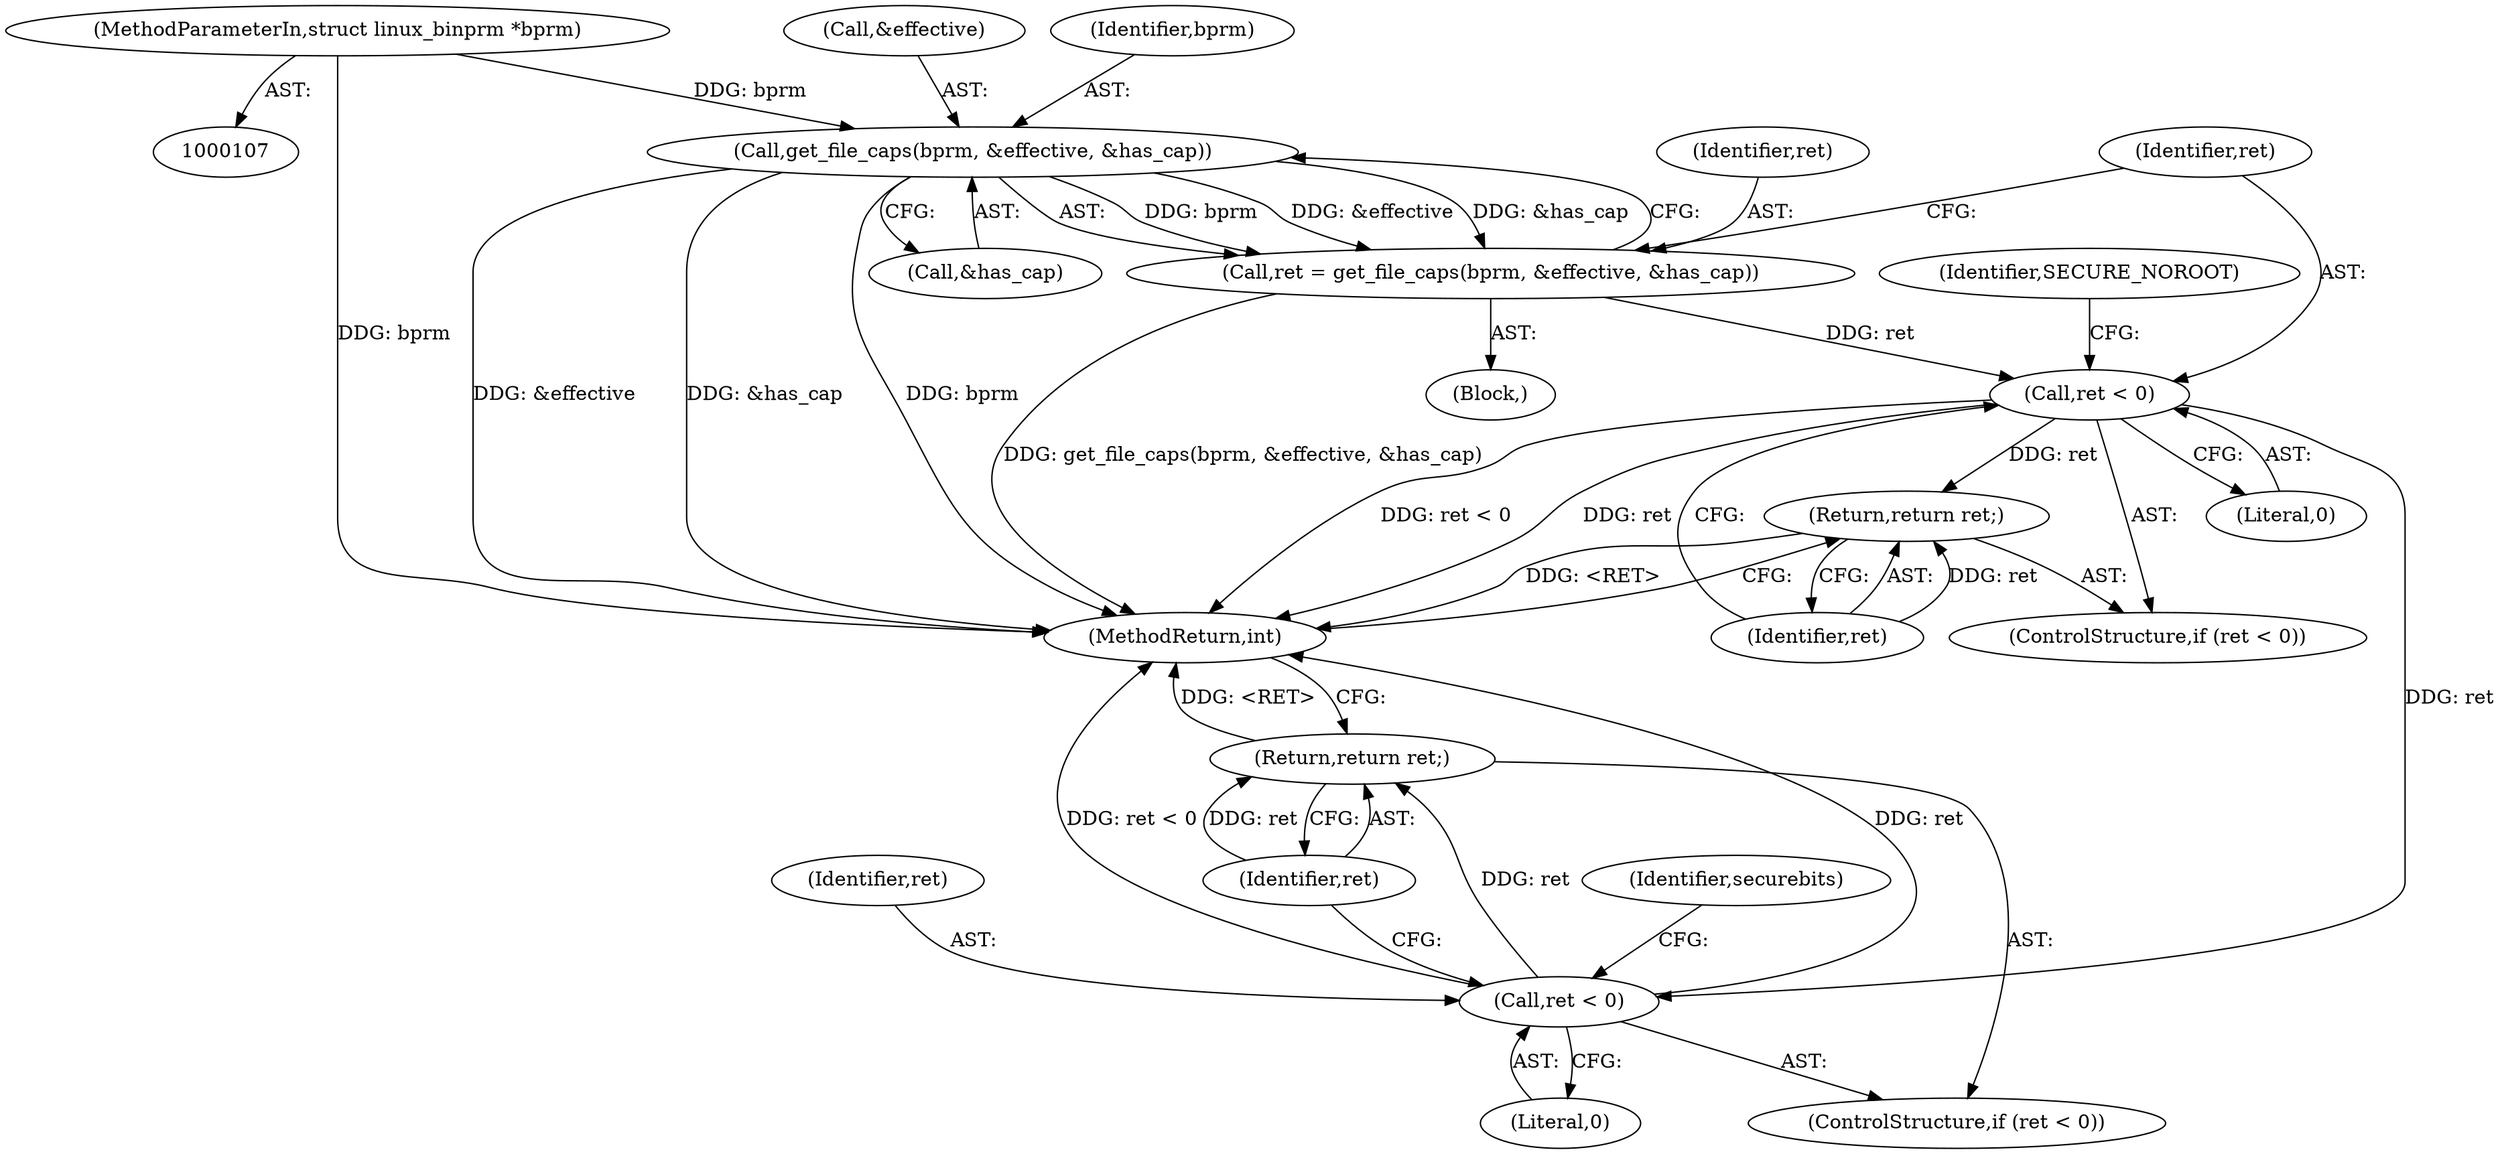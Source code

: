 digraph "0_linux_d52fc5dde171f030170a6cb78034d166b13c9445@pointer" {
"1000128" [label="(Call,get_file_caps(bprm, &effective, &has_cap))"];
"1000108" [label="(MethodParameterIn,struct linux_binprm *bprm)"];
"1000126" [label="(Call,ret = get_file_caps(bprm, &effective, &has_cap))"];
"1000135" [label="(Call,ret < 0)"];
"1000138" [label="(Return,return ret;)"];
"1000192" [label="(Call,ret < 0)"];
"1000195" [label="(Return,return ret;)"];
"1000143" [label="(Identifier,SECURE_NOROOT)"];
"1000194" [label="(Literal,0)"];
"1000192" [label="(Call,ret < 0)"];
"1000128" [label="(Call,get_file_caps(bprm, &effective, &has_cap))"];
"1000137" [label="(Literal,0)"];
"1000134" [label="(ControlStructure,if (ret < 0))"];
"1000203" [label="(MethodReturn,int)"];
"1000195" [label="(Return,return ret;)"];
"1000191" [label="(ControlStructure,if (ret < 0))"];
"1000198" [label="(Identifier,securebits)"];
"1000129" [label="(Identifier,bprm)"];
"1000138" [label="(Return,return ret;)"];
"1000127" [label="(Identifier,ret)"];
"1000108" [label="(MethodParameterIn,struct linux_binprm *bprm)"];
"1000126" [label="(Call,ret = get_file_caps(bprm, &effective, &has_cap))"];
"1000130" [label="(Call,&effective)"];
"1000135" [label="(Call,ret < 0)"];
"1000139" [label="(Identifier,ret)"];
"1000196" [label="(Identifier,ret)"];
"1000109" [label="(Block,)"];
"1000132" [label="(Call,&has_cap)"];
"1000193" [label="(Identifier,ret)"];
"1000136" [label="(Identifier,ret)"];
"1000128" -> "1000126"  [label="AST: "];
"1000128" -> "1000132"  [label="CFG: "];
"1000129" -> "1000128"  [label="AST: "];
"1000130" -> "1000128"  [label="AST: "];
"1000132" -> "1000128"  [label="AST: "];
"1000126" -> "1000128"  [label="CFG: "];
"1000128" -> "1000203"  [label="DDG: &effective"];
"1000128" -> "1000203"  [label="DDG: &has_cap"];
"1000128" -> "1000203"  [label="DDG: bprm"];
"1000128" -> "1000126"  [label="DDG: bprm"];
"1000128" -> "1000126"  [label="DDG: &effective"];
"1000128" -> "1000126"  [label="DDG: &has_cap"];
"1000108" -> "1000128"  [label="DDG: bprm"];
"1000108" -> "1000107"  [label="AST: "];
"1000108" -> "1000203"  [label="DDG: bprm"];
"1000126" -> "1000109"  [label="AST: "];
"1000127" -> "1000126"  [label="AST: "];
"1000136" -> "1000126"  [label="CFG: "];
"1000126" -> "1000203"  [label="DDG: get_file_caps(bprm, &effective, &has_cap)"];
"1000126" -> "1000135"  [label="DDG: ret"];
"1000135" -> "1000134"  [label="AST: "];
"1000135" -> "1000137"  [label="CFG: "];
"1000136" -> "1000135"  [label="AST: "];
"1000137" -> "1000135"  [label="AST: "];
"1000139" -> "1000135"  [label="CFG: "];
"1000143" -> "1000135"  [label="CFG: "];
"1000135" -> "1000203"  [label="DDG: ret < 0"];
"1000135" -> "1000203"  [label="DDG: ret"];
"1000135" -> "1000138"  [label="DDG: ret"];
"1000135" -> "1000192"  [label="DDG: ret"];
"1000138" -> "1000134"  [label="AST: "];
"1000138" -> "1000139"  [label="CFG: "];
"1000139" -> "1000138"  [label="AST: "];
"1000203" -> "1000138"  [label="CFG: "];
"1000138" -> "1000203"  [label="DDG: <RET>"];
"1000139" -> "1000138"  [label="DDG: ret"];
"1000192" -> "1000191"  [label="AST: "];
"1000192" -> "1000194"  [label="CFG: "];
"1000193" -> "1000192"  [label="AST: "];
"1000194" -> "1000192"  [label="AST: "];
"1000196" -> "1000192"  [label="CFG: "];
"1000198" -> "1000192"  [label="CFG: "];
"1000192" -> "1000203"  [label="DDG: ret"];
"1000192" -> "1000203"  [label="DDG: ret < 0"];
"1000192" -> "1000195"  [label="DDG: ret"];
"1000195" -> "1000191"  [label="AST: "];
"1000195" -> "1000196"  [label="CFG: "];
"1000196" -> "1000195"  [label="AST: "];
"1000203" -> "1000195"  [label="CFG: "];
"1000195" -> "1000203"  [label="DDG: <RET>"];
"1000196" -> "1000195"  [label="DDG: ret"];
}
